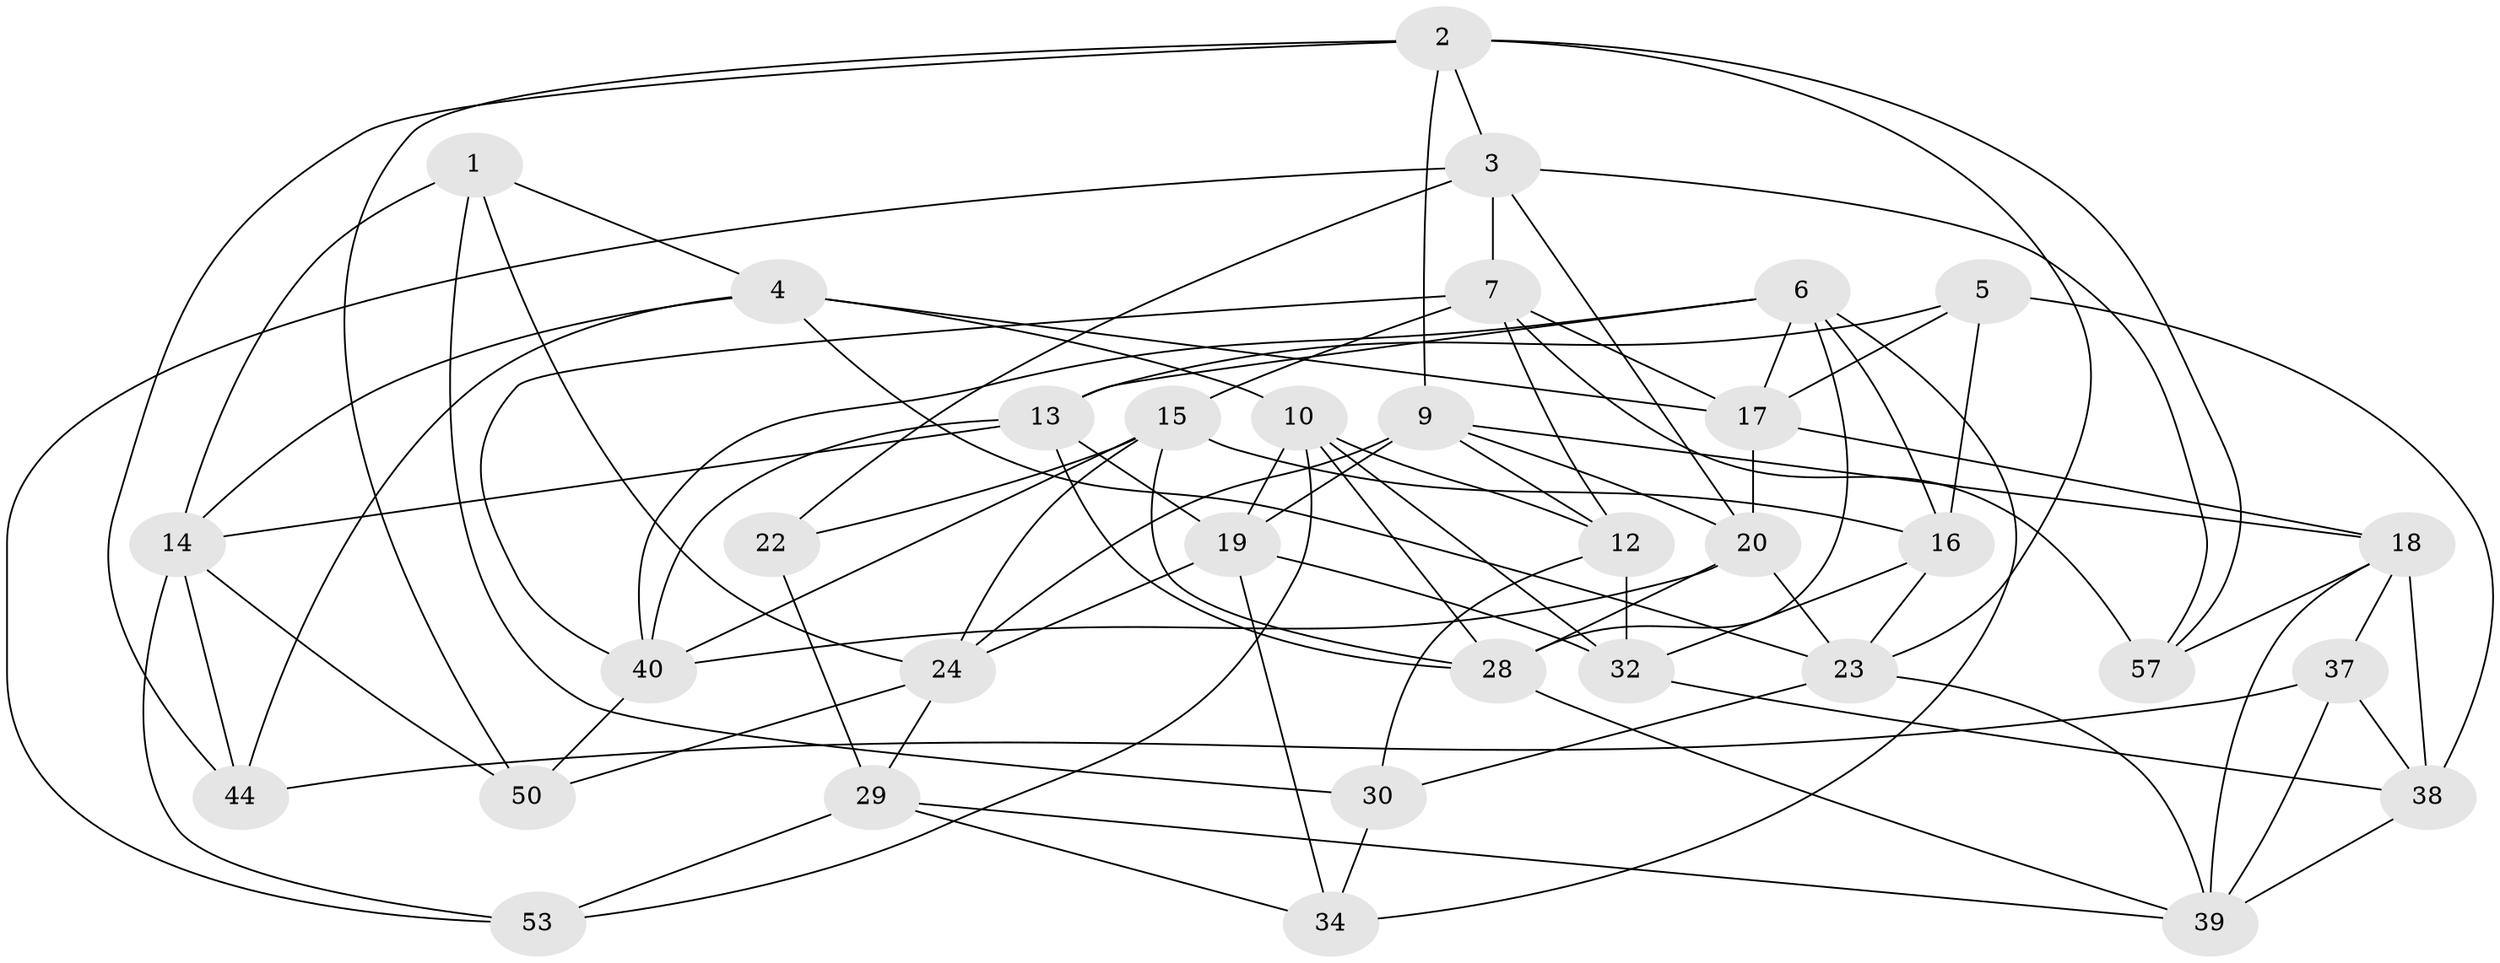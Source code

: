 // original degree distribution, {4: 1.0}
// Generated by graph-tools (version 1.1) at 2025/42/03/06/25 10:42:18]
// undirected, 34 vertices, 89 edges
graph export_dot {
graph [start="1"]
  node [color=gray90,style=filled];
  1;
  2 [super="+8"];
  3 [super="+43"];
  4 [super="+33"];
  5 [super="+47"];
  6 [super="+26"];
  7 [super="+11"];
  9 [super="+21"];
  10 [super="+25"];
  12 [super="+55"];
  13 [super="+48"];
  14 [super="+56"];
  15 [super="+51"];
  16 [super="+59"];
  17 [super="+58"];
  18 [super="+27"];
  19 [super="+41"];
  20 [super="+36"];
  22;
  23 [super="+49"];
  24 [super="+42"];
  28 [super="+35"];
  29 [super="+31"];
  30;
  32 [super="+54"];
  34;
  37;
  38 [super="+52"];
  39 [super="+45"];
  40 [super="+46"];
  44;
  50;
  53;
  57;
  1 -- 14;
  1 -- 30;
  1 -- 4;
  1 -- 24;
  2 -- 44;
  2 -- 50;
  2 -- 9;
  2 -- 57;
  2 -- 3;
  2 -- 23;
  3 -- 22;
  3 -- 20;
  3 -- 7;
  3 -- 57;
  3 -- 53;
  4 -- 23;
  4 -- 44;
  4 -- 14;
  4 -- 17;
  4 -- 10;
  5 -- 38 [weight=2];
  5 -- 16 [weight=2];
  5 -- 17;
  5 -- 13;
  6 -- 40;
  6 -- 28;
  6 -- 16;
  6 -- 17;
  6 -- 34;
  6 -- 13;
  7 -- 12;
  7 -- 57;
  7 -- 15;
  7 -- 17;
  7 -- 40;
  9 -- 18;
  9 -- 24;
  9 -- 19;
  9 -- 12;
  9 -- 20;
  10 -- 19;
  10 -- 32;
  10 -- 12;
  10 -- 53;
  10 -- 28;
  12 -- 32 [weight=2];
  12 -- 30;
  13 -- 40;
  13 -- 14;
  13 -- 28;
  13 -- 19;
  14 -- 53;
  14 -- 50;
  14 -- 44;
  15 -- 22;
  15 -- 40;
  15 -- 24;
  15 -- 16;
  15 -- 28;
  16 -- 32;
  16 -- 23;
  17 -- 18;
  17 -- 20;
  18 -- 57;
  18 -- 37;
  18 -- 38;
  18 -- 39;
  19 -- 24;
  19 -- 32;
  19 -- 34;
  20 -- 28;
  20 -- 40;
  20 -- 23;
  22 -- 29 [weight=2];
  23 -- 39;
  23 -- 30;
  24 -- 50;
  24 -- 29;
  28 -- 39;
  29 -- 34;
  29 -- 53;
  29 -- 39;
  30 -- 34;
  32 -- 38;
  37 -- 44;
  37 -- 38;
  37 -- 39;
  38 -- 39;
  40 -- 50;
}
